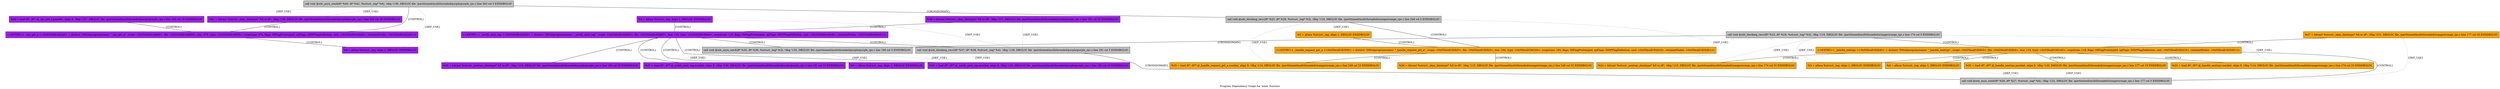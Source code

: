 strict graph "Program Dependency Graph for 'main' function" {
label="Program Dependency Graph for 'main' function";
Node0x55d4d9cb30f0 [fillcolor=purple, label="{  %38 = bitcast %struct._okay_datatype* %6 to i8*, !dbg !137, DBGLOC file ./partitioned/multithreaded/purple/purple_rpc.c line 181 col 32 ENDDBGLOC}", shape="record", side="purple/purple", style=filled];
Node0x55d4d9cb2ca0 [fillcolor=purple, label="{  %4 = alloca %struct._tag, align 1, DBGLOC  ENDDBGLOC}", shape="record", side="purple/purple", style=filled];
Node0x55d4d9cb4150 [fillcolor=purple, label="{\<\<ENTRY\>\> _notify_next_tag \<\<0x55d4d9c4d3d0\> = distinct !DISubprogram(name: \"_notify_next_tag\", scope: \<0x55d4d9c4db60\>, file: \<0x55d4d9c4db60\>, line: 118, type: \<0x55d4d9c4f4c0\>, scopeLine: 118, flags: DIFlagPrototyped, spFlags: DISPFlagDefinition, unit: \<0x55d4d9c4d4e8\>, retainedNodes: \<0x55d4d9c4d2e0\>)\>}", shape="record", side="purple/purple", style=filled];
Node0x55d4d9ce6eb0 [dbginfo="Name: xdc_asyn_send on line 343 column 5 in file ./partitioned/multithreaded/purple/purple_rpc.c (local)", fillcolor="gray", label="{  call void @xdc_asyn_send(i8* %40, i8* %41, %struct._tag* %6), !dbg !139, DBGLOC file ./partitioned/multithreaded/purple/purple_rpc.c line 343 col 5 ENDDBGLOC}", shape="record", side="purple/purple", style="filled"];
Node0x55bca91cddc0 [dbginfo="Name: xdc_blocking_recv on line 174 column 5 in file ./partitioned/multithreaded/orange/orange_rpc.c (local)", fillcolor="gray", label="{  call void @xdc_blocking_recv(i8* %23, i8* %24, %struct._tag* %3), !dbg !116, DBGLOC file ./partitioned/multithreaded/orange/orange_rpc.c line 174 col 5 ENDDBGLOC}", shape="record", side="orange/orange", style="filled"];
Node0x55d4d9ce9ca0 [fillcolor=purple, label="{  %40 = load i8*, i8** @_rpc_get_a.psocket, align 8, !dbg !137, DBGLOC file ./partitioned/multithreaded/purple/purple_rpc.c line 343 col 19 ENDDBGLOC}", shape="record", side="purple/purple", style=filled];
Node0x55bca91fa6b0 [dbginfo="Name: xdc_blocking_recv on line 248 column 5 in file ./partitioned/multithreaded/orange/orange_rpc.c (local)", fillcolor="gray", label="{  call void @xdc_blocking_recv(i8* %25, i8* %26, %struct._tag* %3), !dbg !116, DBGLOC file ./partitioned/multithreaded/orange/orange_rpc.c line 248 col 5 ENDDBGLOC}", shape="record", side="orange/orange", style="filled"];
Node0x55bca91facd0 [fillcolor=orange, label="{  %3 = alloca %struct._tag, align 1, DBGLOC  ENDDBGLOC}", shape="record", side="orange/orange", style=filled];
Node0x55d4d9cb2d60 [dbginfo="Name: xdc_blocking_recv on line 181 column 5 in file ./partitioned/multithreaded/purple/purple_rpc.c (local)", fillcolor="gray", label="{  call void @xdc_blocking_recv(i8* %37, i8* %38, %struct._tag* %4), !dbg !138, DBGLOC file ./partitioned/multithreaded/purple/purple_rpc.c line 181 col 5 ENDDBGLOC}", shape="record", side="purple/purple", style="filled"];
Node0x55d4d9cb2cd0 [dbginfo="Name: xdc_asyn_send on line 180 column 5 in file ./partitioned/multithreaded/purple/purple_rpc.c (local)", fillcolor="gray", label="{  call void @xdc_asyn_send(i8* %35, i8* %36, %struct._tag* %3), !dbg !135, DBGLOC file ./partitioned/multithreaded/purple/purple_rpc.c line 180 col 5 ENDDBGLOC}", shape="record", side="purple/purple", style="filled"];
Node0x55d4d9cb2c10 [fillcolor=purple, label="{  %3 = alloca %struct._tag, align 1, DBGLOC  ENDDBGLOC}", shape="record", side="purple/purple", style=filled];
Node0x55d4d9ce8e80 [fillcolor=purple, label="{  %41 = bitcast %struct._okay_datatype* %8 to i8*, !dbg !138, DBGLOC file ./partitioned/multithreaded/purple/purple_rpc.c line 343 col 28 ENDDBGLOC}", shape="record", side="purple/purple", style=filled];
Node0x55d4d9ceb960 [fillcolor=purple, label="{\<\<ENTRY\>\> _rpc_get_a \<\<0x55d4d9c4d2a0\> = distinct !DISubprogram(name: \"_rpc_get_a\", scope: \<0x55d4d9c4db60\>, file: \<0x55d4d9c4db60\>, line: 270, type: \<0x55d4d9c4f060\>, scopeLine: 270, flags: DIFlagPrototyped, spFlags: DISPFlagDefinition, unit: \<0x55d4d9c4d4e8\>, retainedNodes: \<0x55d4d9c4d2e0\>)\>}", shape="record", side="purple/purple", style=filled];
Node0x55bca91ce0c0 [fillcolor=orange, label="{  %27 = bitcast %struct._okay_datatype* %6 to i8*, !dbg !121, DBGLOC file ./partitioned/multithreaded/orange/orange_rpc.c line 177 col 28 ENDDBGLOC}", shape="record", side="orange/orange", style=filled];
Node0x55bca91ffc50 [fillcolor=orange, label="{\<\<ENTRY\>\> _handle_request_get_a \<\<0x55bca9182590\> = distinct !DISubprogram(name: \"_handle_request_get_a\", scope: \<0x55bca9183fc0\>, file: \<0x55bca9183fc0\>, line: 184, type: \<0x55bca91841b0\>, scopeLine: 184, flags: DIFlagPrototyped, spFlags: DISPFlagDefinition, unit: \<0x55bca9182d18\>, retainedNodes: \<0x55bca91825d0\>)\>}", shape="record", side="orange/orange", style=filled];
Node0x55d4d9cb3000 [fillcolor=purple, label="{  %36 = bitcast %struct._nextrpc_datatype* %5 to i8*, !dbg !134, DBGLOC file ./partitioned/multithreaded/purple/purple_rpc.c line 180 col 28 ENDDBGLOC}", shape="record", side="purple/purple", style=filled];
Node0x55d4d9cb38c0 [fillcolor=purple, label="{  %37 = load i8*, i8** @_notify_next_tag.ssocket, align 8, !dbg !136, DBGLOC file ./partitioned/multithreaded/purple/purple_rpc.c line 181 col 23 ENDDBGLOC}", shape="record", side="purple/purple", style=filled];
Node0x55bca91cf490 [fillcolor=orange, label="{\<\<ENTRY\>\> _handle_nextrpc \<\<0x55bca9182b40\> = distinct !DISubprogram(name: \"_handle_nextrpc\", scope: \<0x55bca9183fc0\>, file: \<0x55bca9183fc0\>, line: 118, type: \<0x55bca91841b0\>, scopeLine: 118, flags: DIFlagPrototyped, spFlags: DISPFlagDefinition, unit: \<0x55bca9182d18\>, retainedNodes: \<0x55bca91825d0\>)\>}", shape="record", side="orange/orange", style=filled];
Node0x55bca91cde20 [fillcolor=orange, label="{  %4 = alloca %struct._tag, align 1, DBGLOC  ENDDBGLOC}", shape="record", side="orange/orange", style=filled];
Node0x55bca91d9960 [fillcolor=orange, label="{  %26 = bitcast %struct._okay_datatype* %5 to i8*, !dbg !115, DBGLOC file ./partitioned/multithreaded/orange/orange_rpc.c line 248 col 32 ENDDBGLOC}", shape="record", side="orange/orange", style=filled];
Node0x55d4d9ce6df0 [fillcolor=purple, label="{  %6 = alloca %struct._tag, align 1, DBGLOC  ENDDBGLOC}", shape="record", side="purple/purple", style=filled];
Node0x55bca91cdd30 [fillcolor=orange, label="{  %3 = alloca %struct._tag, align 1, DBGLOC  ENDDBGLOC}", shape="record", side="orange/orange", style=filled];
Node0x55bca91ce7c0 [fillcolor=orange, label="{  %23 = load i8*, i8** @_handle_nextrpc.ssocket, align 8, !dbg !114, DBGLOC file ./partitioned/multithreaded/orange/orange_rpc.c line 174 col 23 ENDDBGLOC}", shape="record", side="orange/orange", style=filled];
Node0x55d4d9cb3890 [fillcolor=purple, label="{  %35 = load i8*, i8** @_notify_next_tag.psocket, align 8, !dbg !133, DBGLOC file ./partitioned/multithreaded/purple/purple_rpc.c line 180 col 19 ENDDBGLOC}", shape="record", side="purple/purple", style=filled];
Node0x55bca91ce820 [fillcolor=orange, label="{  %26 = load i8*, i8** @_handle_nextrpc.psocket, align 8, !dbg !120, DBGLOC file ./partitioned/multithreaded/orange/orange_rpc.c line 177 col 19 ENDDBGLOC}", shape="record", side="orange/orange", style=filled];
Node0x55bca91cdee0 [dbginfo="Name: xdc_asyn_send on line 177 column 5 in file ./partitioned/multithreaded/orange/orange_rpc.c (local)", fillcolor="gray", label="{  call void @xdc_asyn_send(i8* %26, i8* %27, %struct._tag* %4), !dbg !122, DBGLOC file ./partitioned/multithreaded/orange/orange_rpc.c line 177 col 5 ENDDBGLOC}", shape="record", side="orange/orange", style="filled"];
Node0x55bca91cdfa0 [fillcolor=orange, label="{  %24 = bitcast %struct._nextrpc_datatype* %5 to i8*, !dbg !115, DBGLOC file ./partitioned/multithreaded/orange/orange_rpc.c line 174 col 32 ENDDBGLOC}", shape="record", side="orange/orange", style=filled];
Node0x55bca91da130 [fillcolor=orange, label="{  %25 = load i8*, i8** @_handle_request_get_a.ssocket, align 8, !dbg !114, DBGLOC file ./partitioned/multithreaded/orange/orange_rpc.c line 248 col 23 ENDDBGLOC}", shape="record", side="orange/orange", style=filled];
N [pos="0,25!", shape=polygon, side=green, style=invis];
S [pos="0,-25!", shape=polygon, side=orange, style=invis];
Node0x55d4d9cb30f0 -- Node0x55d4d9cb2d60  [label="{DEF_USE}", style="dotted"];
Node0x55d4d9cb30f0 -- Node0x55d4d9cb4150  [label="{CONTROL}"];
Node0x55d4d9cb30f0 -- N  [style=invis];
Node0x55d4d9cb2ca0 -- Node0x55d4d9cb2d60  [label="{DEF_USE}", style="dotted"];
Node0x55d4d9cb2ca0 -- Node0x55d4d9cb4150  [label="{CONTROL}"];
Node0x55d4d9cb2ca0 -- N  [style=invis];
Node0x55d4d9cb4150 -- Node0x55d4d9cb2c10  [label="{CONTROL}"];
Node0x55d4d9cb4150 -- Node0x55d4d9cb3890  [label="{CONTROL}"];
Node0x55d4d9cb4150 -- Node0x55d4d9cb3000  [label="{CONTROL}"];
Node0x55d4d9cb4150 -- Node0x55d4d9cb2cd0  [label="{CONTROL}"];
Node0x55d4d9cb4150 -- Node0x55d4d9cb38c0  [label="{CONTROL}"];
Node0x55d4d9cb4150 -- Node0x55d4d9cb2d60  [label="{CONTROL}"];
Node0x55d4d9cb4150 -- N  [style=invis];
Node0x55d4d9ce6eb0 -- Node0x55bca91fa6b0  [label="{CROSSDOMAIN}"];
Node0x55d4d9ce6eb0 -- Node0x55d4d9ce6df0  [label="{DEF_USE}", style="dotted"];
Node0x55d4d9ce6eb0 -- Node0x55d4d9ce8e80  [label="{DEF_USE}", style="dotted"];
Node0x55d4d9ce6eb0 -- Node0x55d4d9ce9ca0  [label="{DEF_USE}", style="dotted"];
Node0x55d4d9ce6eb0 -- Node0x55d4d9ceb960  [label="{CONTROL}"];
Node0x55bca91cddc0 -- Node0x55bca91cdd30  [label="{DEF_USE}", style="dotted"];
Node0x55bca91cddc0 -- Node0x55d4d9cb2cd0  [label="{CROSSDOMAIN}"];
Node0x55bca91cddc0 -- Node0x55bca91cdfa0  [label="{DEF_USE}", style="dotted"];
Node0x55bca91cddc0 -- Node0x55bca91ce7c0  [label="{DEF_USE}", style="dotted"];
Node0x55bca91cddc0 -- Node0x55bca91cf490  [label="{CONTROL}"];
Node0x55d4d9ce9ca0 -- Node0x55d4d9ceb960  [label="{CONTROL}"];
Node0x55d4d9ce9ca0 -- N  [style=invis];
Node0x55bca91fa6b0 -- Node0x55bca91facd0  [label="{DEF_USE}", style="dotted"];
Node0x55bca91fa6b0 -- Node0x55bca91d9960  [label="{DEF_USE}", style="dotted"];
Node0x55bca91fa6b0 -- Node0x55bca91da130  [label="{DEF_USE}", style="dotted"];
Node0x55bca91fa6b0 -- Node0x55bca91ffc50  [label="{CONTROL}"];
Node0x55bca91facd0 -- Node0x55bca91ffc50  [label="{CONTROL}"];
Node0x55bca91facd0 -- S  [style=invis];
Node0x55d4d9cb2d60 -- Node0x55bca91cdee0  [label="{CROSSDOMAIN}"];
Node0x55d4d9cb2d60 -- Node0x55d4d9cb38c0  [label="{DEF_USE}", style="dotted"];
Node0x55d4d9cb2cd0 -- Node0x55d4d9cb2c10  [label="{DEF_USE}", style="dotted"];
Node0x55d4d9cb2cd0 -- Node0x55d4d9cb3000  [label="{DEF_USE}", style="dotted"];
Node0x55d4d9cb2cd0 -- Node0x55d4d9cb3890  [label="{DEF_USE}", style="dotted"];
Node0x55d4d9cb2c10 -- N  [style=invis];
Node0x55d4d9ce8e80 -- Node0x55d4d9ceb960  [label="{CONTROL}"];
Node0x55d4d9ce8e80 -- N  [style=invis];
Node0x55d4d9ceb960 -- Node0x55d4d9ce6df0  [label="{CONTROL}"];
Node0x55d4d9ceb960 -- N  [style=invis];
Node0x55bca91ce0c0 -- Node0x55bca91cdee0  [label="{DEF_USE}", style="dotted"];
Node0x55bca91ce0c0 -- Node0x55bca91cf490  [label="{CONTROL}"];
Node0x55bca91ce0c0 -- S  [style=invis];
Node0x55bca91ffc50 -- Node0x55bca91da130  [label="{CONTROL}"];
Node0x55bca91ffc50 -- Node0x55bca91d9960  [label="{CONTROL}"];
Node0x55bca91ffc50 -- S  [style=invis];
Node0x55d4d9cb3000 -- N  [style=invis];
Node0x55d4d9cb38c0 -- N  [style=invis];
Node0x55bca91cf490 -- Node0x55bca91cdd30  [label="{CONTROL}"];
Node0x55bca91cf490 -- Node0x55bca91cde20  [label="{CONTROL}"];
Node0x55bca91cf490 -- Node0x55bca91ce7c0  [label="{CONTROL}"];
Node0x55bca91cf490 -- Node0x55bca91cdfa0  [label="{CONTROL}"];
Node0x55bca91cf490 -- Node0x55bca91ce820  [label="{CONTROL}"];
Node0x55bca91cf490 -- Node0x55bca91cdee0  [label="{CONTROL}"];
Node0x55bca91cf490 -- S  [style=invis];
Node0x55bca91cde20 -- Node0x55bca91cdee0  [label="{DEF_USE}", style="dotted"];
Node0x55bca91cde20 -- S  [style=invis];
Node0x55bca91d9960 -- S  [style=invis];
Node0x55d4d9ce6df0 -- N  [style=invis];
Node0x55bca91cdd30 -- S  [style=invis];
Node0x55bca91ce7c0 -- S  [style=invis];
Node0x55d4d9cb3890 -- N  [style=invis];
Node0x55bca91ce820 -- Node0x55bca91cdee0  [label="{DEF_USE}", style="dotted"];
Node0x55bca91ce820 -- S  [style=invis];
Node0x55bca91cdfa0 -- S  [style=invis];
Node0x55bca91da130 -- S  [style=invis];
}

